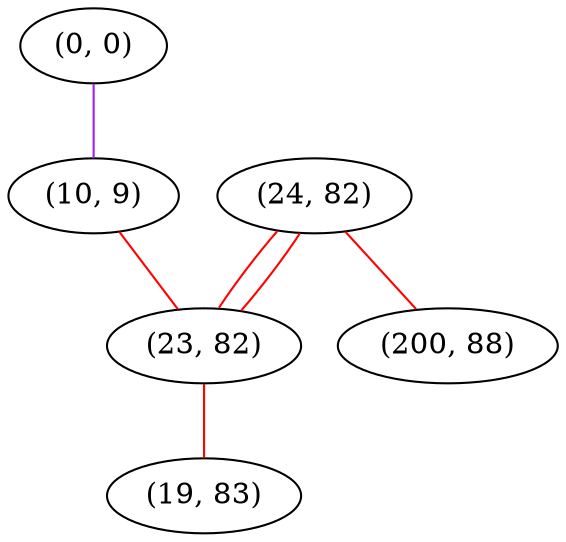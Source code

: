 graph "" {
"(0, 0)";
"(24, 82)";
"(200, 88)";
"(10, 9)";
"(23, 82)";
"(19, 83)";
"(0, 0)" -- "(10, 9)"  [color=purple, key=0, weight=4];
"(24, 82)" -- "(200, 88)"  [color=red, key=0, weight=1];
"(24, 82)" -- "(23, 82)"  [color=red, key=0, weight=1];
"(24, 82)" -- "(23, 82)"  [color=red, key=1, weight=1];
"(10, 9)" -- "(23, 82)"  [color=red, key=0, weight=1];
"(23, 82)" -- "(19, 83)"  [color=red, key=0, weight=1];
}

